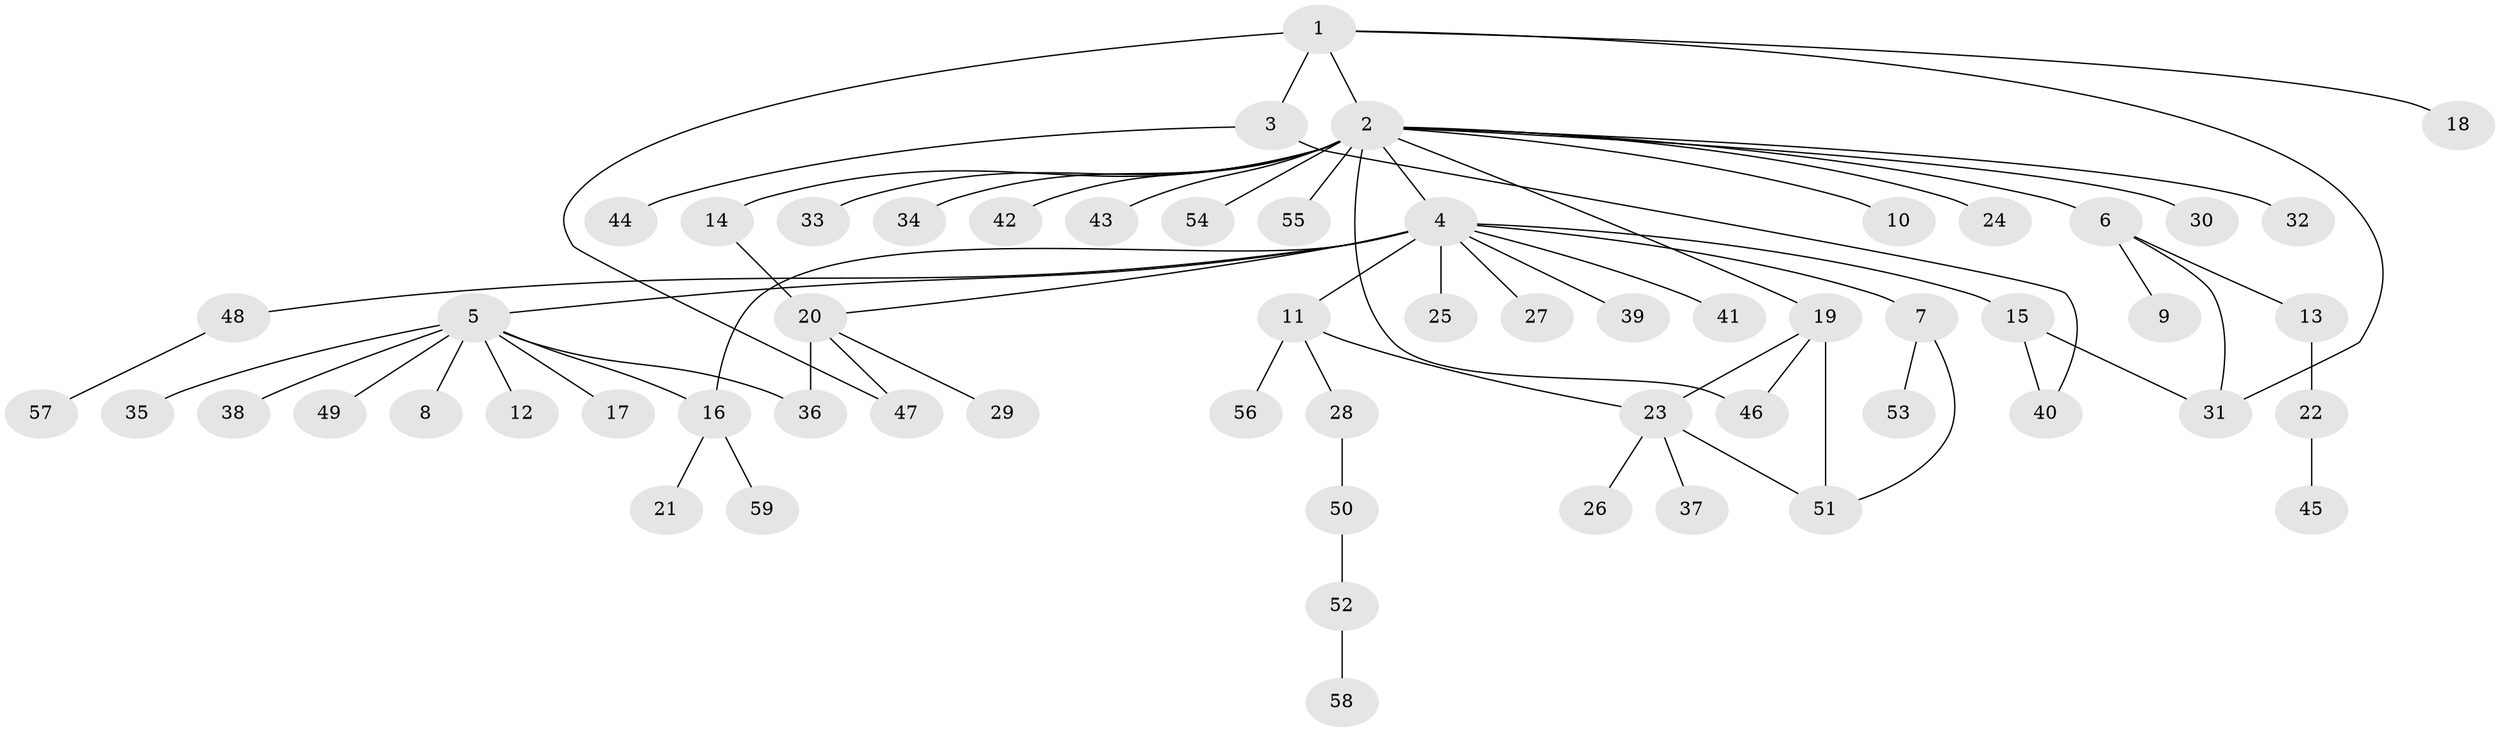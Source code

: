 // original degree distribution, {7: 0.00847457627118644, 17: 0.00847457627118644, 4: 0.05084745762711865, 32: 0.00847457627118644, 10: 0.00847457627118644, 5: 0.025423728813559324, 1: 0.5677966101694916, 2: 0.2542372881355932, 3: 0.05084745762711865, 8: 0.00847457627118644, 6: 0.00847457627118644}
// Generated by graph-tools (version 1.1) at 2025/35/03/09/25 02:35:19]
// undirected, 59 vertices, 69 edges
graph export_dot {
graph [start="1"]
  node [color=gray90,style=filled];
  1;
  2;
  3;
  4;
  5;
  6;
  7;
  8;
  9;
  10;
  11;
  12;
  13;
  14;
  15;
  16;
  17;
  18;
  19;
  20;
  21;
  22;
  23;
  24;
  25;
  26;
  27;
  28;
  29;
  30;
  31;
  32;
  33;
  34;
  35;
  36;
  37;
  38;
  39;
  40;
  41;
  42;
  43;
  44;
  45;
  46;
  47;
  48;
  49;
  50;
  51;
  52;
  53;
  54;
  55;
  56;
  57;
  58;
  59;
  1 -- 2 [weight=1.0];
  1 -- 3 [weight=1.0];
  1 -- 18 [weight=1.0];
  1 -- 31 [weight=1.0];
  1 -- 47 [weight=2.0];
  2 -- 4 [weight=1.0];
  2 -- 6 [weight=1.0];
  2 -- 10 [weight=1.0];
  2 -- 14 [weight=1.0];
  2 -- 19 [weight=1.0];
  2 -- 24 [weight=1.0];
  2 -- 30 [weight=1.0];
  2 -- 32 [weight=1.0];
  2 -- 33 [weight=1.0];
  2 -- 34 [weight=1.0];
  2 -- 42 [weight=1.0];
  2 -- 43 [weight=1.0];
  2 -- 46 [weight=1.0];
  2 -- 54 [weight=1.0];
  2 -- 55 [weight=1.0];
  3 -- 40 [weight=1.0];
  3 -- 44 [weight=1.0];
  4 -- 5 [weight=1.0];
  4 -- 7 [weight=1.0];
  4 -- 11 [weight=17.0];
  4 -- 15 [weight=1.0];
  4 -- 16 [weight=1.0];
  4 -- 20 [weight=1.0];
  4 -- 25 [weight=1.0];
  4 -- 27 [weight=1.0];
  4 -- 39 [weight=1.0];
  4 -- 41 [weight=1.0];
  4 -- 48 [weight=1.0];
  5 -- 8 [weight=1.0];
  5 -- 12 [weight=1.0];
  5 -- 16 [weight=1.0];
  5 -- 17 [weight=1.0];
  5 -- 35 [weight=1.0];
  5 -- 36 [weight=1.0];
  5 -- 38 [weight=1.0];
  5 -- 49 [weight=1.0];
  6 -- 9 [weight=1.0];
  6 -- 13 [weight=1.0];
  6 -- 31 [weight=1.0];
  7 -- 51 [weight=1.0];
  7 -- 53 [weight=1.0];
  11 -- 23 [weight=1.0];
  11 -- 28 [weight=1.0];
  11 -- 56 [weight=1.0];
  13 -- 22 [weight=2.0];
  14 -- 20 [weight=1.0];
  15 -- 31 [weight=1.0];
  15 -- 40 [weight=2.0];
  16 -- 21 [weight=1.0];
  16 -- 59 [weight=1.0];
  19 -- 23 [weight=1.0];
  19 -- 46 [weight=1.0];
  19 -- 51 [weight=2.0];
  20 -- 29 [weight=1.0];
  20 -- 36 [weight=3.0];
  20 -- 47 [weight=1.0];
  22 -- 45 [weight=1.0];
  23 -- 26 [weight=1.0];
  23 -- 37 [weight=1.0];
  23 -- 51 [weight=1.0];
  28 -- 50 [weight=1.0];
  48 -- 57 [weight=1.0];
  50 -- 52 [weight=1.0];
  52 -- 58 [weight=1.0];
}
